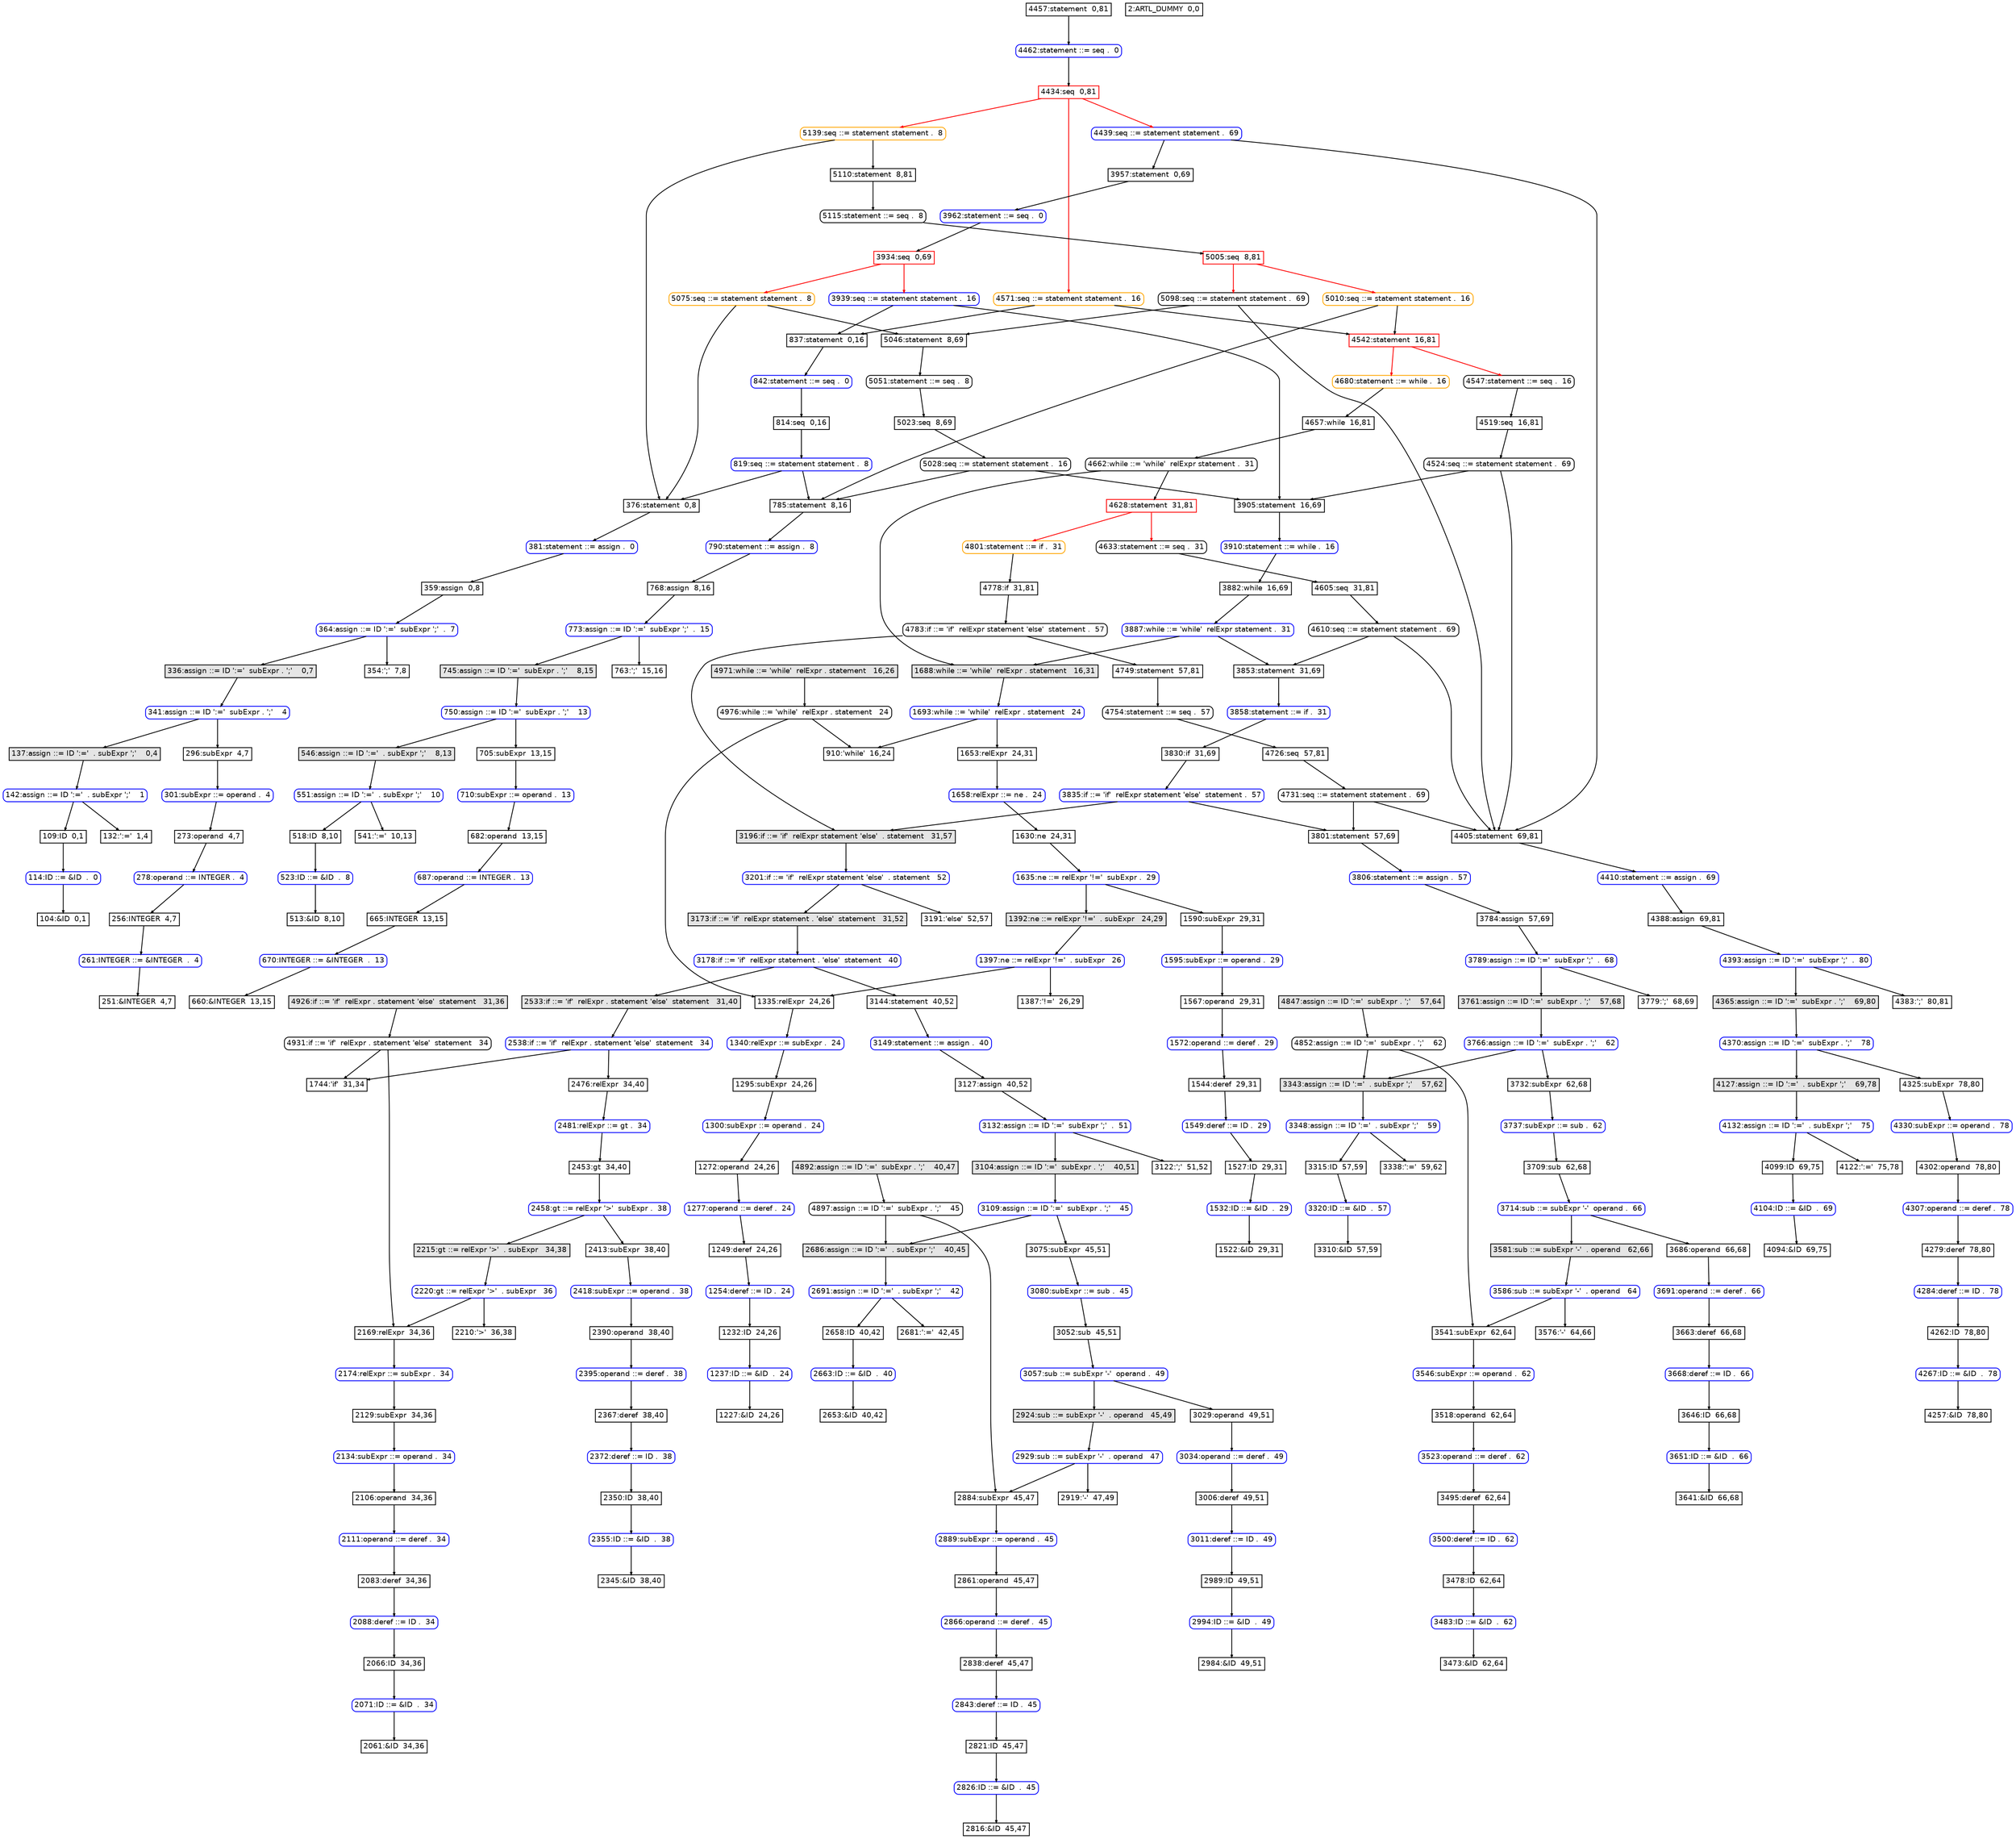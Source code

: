 digraph "Graph from GLL parser"{
graph[ordering=out]
node[fontname=Helvetica fontsize=9 shape=box height=0 width=0 margin=0.04]
edge[arrowsize=0.3]
"4457:statement  0,81"[]
"4462:statement ::= seq .  0"[style=rounded color=blue label = "4462:statement ::= seq .  0"]
"4457:statement  0,81"->"4462:statement ::= seq .  0" []
"4462:statement ::= seq .  0"->"4434:seq  0,81" []
"4434:seq  0,81"[ color=red]
"5139:seq ::= statement statement .  8"[style=rounded color=orange label = "5139:seq ::= statement statement .  8"]
"4434:seq  0,81"->"5139:seq ::= statement statement .  8" [ color=red]
"5139:seq ::= statement statement .  8"->"376:statement  0,8" []
"376:statement  0,8"[]
"381:statement ::= assign .  0"[style=rounded color=blue label = "381:statement ::= assign .  0"]
"376:statement  0,8"->"381:statement ::= assign .  0" []
"381:statement ::= assign .  0"->"359:assign  0,8" []
"359:assign  0,8"[]
"364:assign ::= ID ':='  subExpr ';'  .  7"[style=rounded color=blue label = "364:assign ::= ID ':='  subExpr ';'  .  7"]
"359:assign  0,8"->"364:assign ::= ID ':='  subExpr ';'  .  7" []
"364:assign ::= ID ':='  subExpr ';'  .  7"->"336:assign ::= ID ':='  subExpr . ';'    0,7" []
"336:assign ::= ID ':='  subExpr . ';'    0,7"[style=filled fillcolor=grey90]
"341:assign ::= ID ':='  subExpr . ';'    4"[style=rounded color=blue label = "341:assign ::= ID ':='  subExpr . ';'    4"]
"336:assign ::= ID ':='  subExpr . ';'    0,7"->"341:assign ::= ID ':='  subExpr . ';'    4" [style=filled fillcolor=grey90]
"341:assign ::= ID ':='  subExpr . ';'    4"->"137:assign ::= ID ':='  . subExpr ';'    0,4" []
"137:assign ::= ID ':='  . subExpr ';'    0,4"[style=filled fillcolor=grey90]
"142:assign ::= ID ':='  . subExpr ';'    1"[style=rounded color=blue label = "142:assign ::= ID ':='  . subExpr ';'    1"]
"137:assign ::= ID ':='  . subExpr ';'    0,4"->"142:assign ::= ID ':='  . subExpr ';'    1" [style=filled fillcolor=grey90]
"142:assign ::= ID ':='  . subExpr ';'    1"->"109:ID  0,1" []
"109:ID  0,1"[]
"114:ID ::= &ID  .  0"[style=rounded color=blue label = "114:ID ::= &ID  .  0"]
"109:ID  0,1"->"114:ID ::= &ID  .  0" []
"114:ID ::= &ID  .  0"->"104:&ID  0,1" []
"104:&ID  0,1"[]
"142:assign ::= ID ':='  . subExpr ';'    1"->"132:':='  1,4" []
"132:':='  1,4"[]
"341:assign ::= ID ':='  subExpr . ';'    4"->"296:subExpr  4,7" []
"296:subExpr  4,7"[]
"301:subExpr ::= operand .  4"[style=rounded color=blue label = "301:subExpr ::= operand .  4"]
"296:subExpr  4,7"->"301:subExpr ::= operand .  4" []
"301:subExpr ::= operand .  4"->"273:operand  4,7" []
"273:operand  4,7"[]
"278:operand ::= INTEGER .  4"[style=rounded color=blue label = "278:operand ::= INTEGER .  4"]
"273:operand  4,7"->"278:operand ::= INTEGER .  4" []
"278:operand ::= INTEGER .  4"->"256:INTEGER  4,7" []
"256:INTEGER  4,7"[]
"261:INTEGER ::= &INTEGER  .  4"[style=rounded color=blue label = "261:INTEGER ::= &INTEGER  .  4"]
"256:INTEGER  4,7"->"261:INTEGER ::= &INTEGER  .  4" []
"261:INTEGER ::= &INTEGER  .  4"->"251:&INTEGER  4,7" []
"251:&INTEGER  4,7"[]
"364:assign ::= ID ':='  subExpr ';'  .  7"->"354:';'  7,8" []
"354:';'  7,8"[]
"5139:seq ::= statement statement .  8"->"5110:statement  8,81" []
"5110:statement  8,81"[]
"5115:statement ::= seq .  8"[style=rounded label = "5115:statement ::= seq .  8"]
"5110:statement  8,81"->"5115:statement ::= seq .  8" []
"5115:statement ::= seq .  8"->"5005:seq  8,81" []
"5005:seq  8,81"[ color=red]
"5098:seq ::= statement statement .  69"[style=rounded label = "5098:seq ::= statement statement .  69"]
"5005:seq  8,81"->"5098:seq ::= statement statement .  69" [ color=red]
"5098:seq ::= statement statement .  69"->"5046:statement  8,69" []
"5046:statement  8,69"[]
"5051:statement ::= seq .  8"[style=rounded label = "5051:statement ::= seq .  8"]
"5046:statement  8,69"->"5051:statement ::= seq .  8" []
"5051:statement ::= seq .  8"->"5023:seq  8,69" []
"5023:seq  8,69"[]
"5028:seq ::= statement statement .  16"[style=rounded label = "5028:seq ::= statement statement .  16"]
"5023:seq  8,69"->"5028:seq ::= statement statement .  16" []
"5028:seq ::= statement statement .  16"->"785:statement  8,16" []
"785:statement  8,16"[]
"790:statement ::= assign .  8"[style=rounded color=blue label = "790:statement ::= assign .  8"]
"785:statement  8,16"->"790:statement ::= assign .  8" []
"790:statement ::= assign .  8"->"768:assign  8,16" []
"768:assign  8,16"[]
"773:assign ::= ID ':='  subExpr ';'  .  15"[style=rounded color=blue label = "773:assign ::= ID ':='  subExpr ';'  .  15"]
"768:assign  8,16"->"773:assign ::= ID ':='  subExpr ';'  .  15" []
"773:assign ::= ID ':='  subExpr ';'  .  15"->"745:assign ::= ID ':='  subExpr . ';'    8,15" []
"745:assign ::= ID ':='  subExpr . ';'    8,15"[style=filled fillcolor=grey90]
"750:assign ::= ID ':='  subExpr . ';'    13"[style=rounded color=blue label = "750:assign ::= ID ':='  subExpr . ';'    13"]
"745:assign ::= ID ':='  subExpr . ';'    8,15"->"750:assign ::= ID ':='  subExpr . ';'    13" [style=filled fillcolor=grey90]
"750:assign ::= ID ':='  subExpr . ';'    13"->"546:assign ::= ID ':='  . subExpr ';'    8,13" []
"546:assign ::= ID ':='  . subExpr ';'    8,13"[style=filled fillcolor=grey90]
"551:assign ::= ID ':='  . subExpr ';'    10"[style=rounded color=blue label = "551:assign ::= ID ':='  . subExpr ';'    10"]
"546:assign ::= ID ':='  . subExpr ';'    8,13"->"551:assign ::= ID ':='  . subExpr ';'    10" [style=filled fillcolor=grey90]
"551:assign ::= ID ':='  . subExpr ';'    10"->"518:ID  8,10" []
"518:ID  8,10"[]
"523:ID ::= &ID  .  8"[style=rounded color=blue label = "523:ID ::= &ID  .  8"]
"518:ID  8,10"->"523:ID ::= &ID  .  8" []
"523:ID ::= &ID  .  8"->"513:&ID  8,10" []
"513:&ID  8,10"[]
"551:assign ::= ID ':='  . subExpr ';'    10"->"541:':='  10,13" []
"541:':='  10,13"[]
"750:assign ::= ID ':='  subExpr . ';'    13"->"705:subExpr  13,15" []
"705:subExpr  13,15"[]
"710:subExpr ::= operand .  13"[style=rounded color=blue label = "710:subExpr ::= operand .  13"]
"705:subExpr  13,15"->"710:subExpr ::= operand .  13" []
"710:subExpr ::= operand .  13"->"682:operand  13,15" []
"682:operand  13,15"[]
"687:operand ::= INTEGER .  13"[style=rounded color=blue label = "687:operand ::= INTEGER .  13"]
"682:operand  13,15"->"687:operand ::= INTEGER .  13" []
"687:operand ::= INTEGER .  13"->"665:INTEGER  13,15" []
"665:INTEGER  13,15"[]
"670:INTEGER ::= &INTEGER  .  13"[style=rounded color=blue label = "670:INTEGER ::= &INTEGER  .  13"]
"665:INTEGER  13,15"->"670:INTEGER ::= &INTEGER  .  13" []
"670:INTEGER ::= &INTEGER  .  13"->"660:&INTEGER  13,15" []
"660:&INTEGER  13,15"[]
"773:assign ::= ID ':='  subExpr ';'  .  15"->"763:';'  15,16" []
"763:';'  15,16"[]
"5028:seq ::= statement statement .  16"->"3905:statement  16,69" []
"3905:statement  16,69"[]
"3910:statement ::= while .  16"[style=rounded color=blue label = "3910:statement ::= while .  16"]
"3905:statement  16,69"->"3910:statement ::= while .  16" []
"3910:statement ::= while .  16"->"3882:while  16,69" []
"3882:while  16,69"[]
"3887:while ::= 'while'  relExpr statement .  31"[style=rounded color=blue label = "3887:while ::= 'while'  relExpr statement .  31"]
"3882:while  16,69"->"3887:while ::= 'while'  relExpr statement .  31" []
"3887:while ::= 'while'  relExpr statement .  31"->"1688:while ::= 'while'  relExpr . statement   16,31" []
"1688:while ::= 'while'  relExpr . statement   16,31"[style=filled fillcolor=grey90]
"1693:while ::= 'while'  relExpr . statement   24"[style=rounded color=blue label = "1693:while ::= 'while'  relExpr . statement   24"]
"1688:while ::= 'while'  relExpr . statement   16,31"->"1693:while ::= 'while'  relExpr . statement   24" [style=filled fillcolor=grey90]
"1693:while ::= 'while'  relExpr . statement   24"->"910:'while'  16,24" []
"910:'while'  16,24"[]
"1693:while ::= 'while'  relExpr . statement   24"->"1653:relExpr  24,31" []
"1653:relExpr  24,31"[]
"1658:relExpr ::= ne .  24"[style=rounded color=blue label = "1658:relExpr ::= ne .  24"]
"1653:relExpr  24,31"->"1658:relExpr ::= ne .  24" []
"1658:relExpr ::= ne .  24"->"1630:ne  24,31" []
"1630:ne  24,31"[]
"1635:ne ::= relExpr '!='  subExpr .  29"[style=rounded color=blue label = "1635:ne ::= relExpr '!='  subExpr .  29"]
"1630:ne  24,31"->"1635:ne ::= relExpr '!='  subExpr .  29" []
"1635:ne ::= relExpr '!='  subExpr .  29"->"1392:ne ::= relExpr '!='  . subExpr   24,29" []
"1392:ne ::= relExpr '!='  . subExpr   24,29"[style=filled fillcolor=grey90]
"1397:ne ::= relExpr '!='  . subExpr   26"[style=rounded color=blue label = "1397:ne ::= relExpr '!='  . subExpr   26"]
"1392:ne ::= relExpr '!='  . subExpr   24,29"->"1397:ne ::= relExpr '!='  . subExpr   26" [style=filled fillcolor=grey90]
"1397:ne ::= relExpr '!='  . subExpr   26"->"1335:relExpr  24,26" []
"1335:relExpr  24,26"[]
"1340:relExpr ::= subExpr .  24"[style=rounded color=blue label = "1340:relExpr ::= subExpr .  24"]
"1335:relExpr  24,26"->"1340:relExpr ::= subExpr .  24" []
"1340:relExpr ::= subExpr .  24"->"1295:subExpr  24,26" []
"1295:subExpr  24,26"[]
"1300:subExpr ::= operand .  24"[style=rounded color=blue label = "1300:subExpr ::= operand .  24"]
"1295:subExpr  24,26"->"1300:subExpr ::= operand .  24" []
"1300:subExpr ::= operand .  24"->"1272:operand  24,26" []
"1272:operand  24,26"[]
"1277:operand ::= deref .  24"[style=rounded color=blue label = "1277:operand ::= deref .  24"]
"1272:operand  24,26"->"1277:operand ::= deref .  24" []
"1277:operand ::= deref .  24"->"1249:deref  24,26" []
"1249:deref  24,26"[]
"1254:deref ::= ID .  24"[style=rounded color=blue label = "1254:deref ::= ID .  24"]
"1249:deref  24,26"->"1254:deref ::= ID .  24" []
"1254:deref ::= ID .  24"->"1232:ID  24,26" []
"1232:ID  24,26"[]
"1237:ID ::= &ID  .  24"[style=rounded color=blue label = "1237:ID ::= &ID  .  24"]
"1232:ID  24,26"->"1237:ID ::= &ID  .  24" []
"1237:ID ::= &ID  .  24"->"1227:&ID  24,26" []
"1227:&ID  24,26"[]
"1397:ne ::= relExpr '!='  . subExpr   26"->"1387:'!='  26,29" []
"1387:'!='  26,29"[]
"1635:ne ::= relExpr '!='  subExpr .  29"->"1590:subExpr  29,31" []
"1590:subExpr  29,31"[]
"1595:subExpr ::= operand .  29"[style=rounded color=blue label = "1595:subExpr ::= operand .  29"]
"1590:subExpr  29,31"->"1595:subExpr ::= operand .  29" []
"1595:subExpr ::= operand .  29"->"1567:operand  29,31" []
"1567:operand  29,31"[]
"1572:operand ::= deref .  29"[style=rounded color=blue label = "1572:operand ::= deref .  29"]
"1567:operand  29,31"->"1572:operand ::= deref .  29" []
"1572:operand ::= deref .  29"->"1544:deref  29,31" []
"1544:deref  29,31"[]
"1549:deref ::= ID .  29"[style=rounded color=blue label = "1549:deref ::= ID .  29"]
"1544:deref  29,31"->"1549:deref ::= ID .  29" []
"1549:deref ::= ID .  29"->"1527:ID  29,31" []
"1527:ID  29,31"[]
"1532:ID ::= &ID  .  29"[style=rounded color=blue label = "1532:ID ::= &ID  .  29"]
"1527:ID  29,31"->"1532:ID ::= &ID  .  29" []
"1532:ID ::= &ID  .  29"->"1522:&ID  29,31" []
"1522:&ID  29,31"[]
"3887:while ::= 'while'  relExpr statement .  31"->"3853:statement  31,69" []
"3853:statement  31,69"[]
"3858:statement ::= if .  31"[style=rounded color=blue label = "3858:statement ::= if .  31"]
"3853:statement  31,69"->"3858:statement ::= if .  31" []
"3858:statement ::= if .  31"->"3830:if  31,69" []
"3830:if  31,69"[]
"3835:if ::= 'if'  relExpr statement 'else'  statement .  57"[style=rounded color=blue label = "3835:if ::= 'if'  relExpr statement 'else'  statement .  57"]
"3830:if  31,69"->"3835:if ::= 'if'  relExpr statement 'else'  statement .  57" []
"3835:if ::= 'if'  relExpr statement 'else'  statement .  57"->"3196:if ::= 'if'  relExpr statement 'else'  . statement   31,57" []
"3196:if ::= 'if'  relExpr statement 'else'  . statement   31,57"[style=filled fillcolor=grey90]
"3201:if ::= 'if'  relExpr statement 'else'  . statement   52"[style=rounded color=blue label = "3201:if ::= 'if'  relExpr statement 'else'  . statement   52"]
"3196:if ::= 'if'  relExpr statement 'else'  . statement   31,57"->"3201:if ::= 'if'  relExpr statement 'else'  . statement   52" [style=filled fillcolor=grey90]
"3201:if ::= 'if'  relExpr statement 'else'  . statement   52"->"3173:if ::= 'if'  relExpr statement . 'else'  statement   31,52" []
"3173:if ::= 'if'  relExpr statement . 'else'  statement   31,52"[style=filled fillcolor=grey90]
"3178:if ::= 'if'  relExpr statement . 'else'  statement   40"[style=rounded color=blue label = "3178:if ::= 'if'  relExpr statement . 'else'  statement   40"]
"3173:if ::= 'if'  relExpr statement . 'else'  statement   31,52"->"3178:if ::= 'if'  relExpr statement . 'else'  statement   40" [style=filled fillcolor=grey90]
"3178:if ::= 'if'  relExpr statement . 'else'  statement   40"->"2533:if ::= 'if'  relExpr . statement 'else'  statement   31,40" []
"2533:if ::= 'if'  relExpr . statement 'else'  statement   31,40"[style=filled fillcolor=grey90]
"2538:if ::= 'if'  relExpr . statement 'else'  statement   34"[style=rounded color=blue label = "2538:if ::= 'if'  relExpr . statement 'else'  statement   34"]
"2533:if ::= 'if'  relExpr . statement 'else'  statement   31,40"->"2538:if ::= 'if'  relExpr . statement 'else'  statement   34" [style=filled fillcolor=grey90]
"2538:if ::= 'if'  relExpr . statement 'else'  statement   34"->"1744:'if'  31,34" []
"1744:'if'  31,34"[]
"2538:if ::= 'if'  relExpr . statement 'else'  statement   34"->"2476:relExpr  34,40" []
"2476:relExpr  34,40"[]
"2481:relExpr ::= gt .  34"[style=rounded color=blue label = "2481:relExpr ::= gt .  34"]
"2476:relExpr  34,40"->"2481:relExpr ::= gt .  34" []
"2481:relExpr ::= gt .  34"->"2453:gt  34,40" []
"2453:gt  34,40"[]
"2458:gt ::= relExpr '>'  subExpr .  38"[style=rounded color=blue label = "2458:gt ::= relExpr '>'  subExpr .  38"]
"2453:gt  34,40"->"2458:gt ::= relExpr '>'  subExpr .  38" []
"2458:gt ::= relExpr '>'  subExpr .  38"->"2215:gt ::= relExpr '>'  . subExpr   34,38" []
"2215:gt ::= relExpr '>'  . subExpr   34,38"[style=filled fillcolor=grey90]
"2220:gt ::= relExpr '>'  . subExpr   36"[style=rounded color=blue label = "2220:gt ::= relExpr '>'  . subExpr   36"]
"2215:gt ::= relExpr '>'  . subExpr   34,38"->"2220:gt ::= relExpr '>'  . subExpr   36" [style=filled fillcolor=grey90]
"2220:gt ::= relExpr '>'  . subExpr   36"->"2169:relExpr  34,36" []
"2169:relExpr  34,36"[]
"2174:relExpr ::= subExpr .  34"[style=rounded color=blue label = "2174:relExpr ::= subExpr .  34"]
"2169:relExpr  34,36"->"2174:relExpr ::= subExpr .  34" []
"2174:relExpr ::= subExpr .  34"->"2129:subExpr  34,36" []
"2129:subExpr  34,36"[]
"2134:subExpr ::= operand .  34"[style=rounded color=blue label = "2134:subExpr ::= operand .  34"]
"2129:subExpr  34,36"->"2134:subExpr ::= operand .  34" []
"2134:subExpr ::= operand .  34"->"2106:operand  34,36" []
"2106:operand  34,36"[]
"2111:operand ::= deref .  34"[style=rounded color=blue label = "2111:operand ::= deref .  34"]
"2106:operand  34,36"->"2111:operand ::= deref .  34" []
"2111:operand ::= deref .  34"->"2083:deref  34,36" []
"2083:deref  34,36"[]
"2088:deref ::= ID .  34"[style=rounded color=blue label = "2088:deref ::= ID .  34"]
"2083:deref  34,36"->"2088:deref ::= ID .  34" []
"2088:deref ::= ID .  34"->"2066:ID  34,36" []
"2066:ID  34,36"[]
"2071:ID ::= &ID  .  34"[style=rounded color=blue label = "2071:ID ::= &ID  .  34"]
"2066:ID  34,36"->"2071:ID ::= &ID  .  34" []
"2071:ID ::= &ID  .  34"->"2061:&ID  34,36" []
"2061:&ID  34,36"[]
"2220:gt ::= relExpr '>'  . subExpr   36"->"2210:'>'  36,38" []
"2210:'>'  36,38"[]
"2458:gt ::= relExpr '>'  subExpr .  38"->"2413:subExpr  38,40" []
"2413:subExpr  38,40"[]
"2418:subExpr ::= operand .  38"[style=rounded color=blue label = "2418:subExpr ::= operand .  38"]
"2413:subExpr  38,40"->"2418:subExpr ::= operand .  38" []
"2418:subExpr ::= operand .  38"->"2390:operand  38,40" []
"2390:operand  38,40"[]
"2395:operand ::= deref .  38"[style=rounded color=blue label = "2395:operand ::= deref .  38"]
"2390:operand  38,40"->"2395:operand ::= deref .  38" []
"2395:operand ::= deref .  38"->"2367:deref  38,40" []
"2367:deref  38,40"[]
"2372:deref ::= ID .  38"[style=rounded color=blue label = "2372:deref ::= ID .  38"]
"2367:deref  38,40"->"2372:deref ::= ID .  38" []
"2372:deref ::= ID .  38"->"2350:ID  38,40" []
"2350:ID  38,40"[]
"2355:ID ::= &ID  .  38"[style=rounded color=blue label = "2355:ID ::= &ID  .  38"]
"2350:ID  38,40"->"2355:ID ::= &ID  .  38" []
"2355:ID ::= &ID  .  38"->"2345:&ID  38,40" []
"2345:&ID  38,40"[]
"3178:if ::= 'if'  relExpr statement . 'else'  statement   40"->"3144:statement  40,52" []
"3144:statement  40,52"[]
"3149:statement ::= assign .  40"[style=rounded color=blue label = "3149:statement ::= assign .  40"]
"3144:statement  40,52"->"3149:statement ::= assign .  40" []
"3149:statement ::= assign .  40"->"3127:assign  40,52" []
"3127:assign  40,52"[]
"3132:assign ::= ID ':='  subExpr ';'  .  51"[style=rounded color=blue label = "3132:assign ::= ID ':='  subExpr ';'  .  51"]
"3127:assign  40,52"->"3132:assign ::= ID ':='  subExpr ';'  .  51" []
"3132:assign ::= ID ':='  subExpr ';'  .  51"->"3104:assign ::= ID ':='  subExpr . ';'    40,51" []
"3104:assign ::= ID ':='  subExpr . ';'    40,51"[style=filled fillcolor=grey90]
"3109:assign ::= ID ':='  subExpr . ';'    45"[style=rounded color=blue label = "3109:assign ::= ID ':='  subExpr . ';'    45"]
"3104:assign ::= ID ':='  subExpr . ';'    40,51"->"3109:assign ::= ID ':='  subExpr . ';'    45" [style=filled fillcolor=grey90]
"3109:assign ::= ID ':='  subExpr . ';'    45"->"2686:assign ::= ID ':='  . subExpr ';'    40,45" []
"2686:assign ::= ID ':='  . subExpr ';'    40,45"[style=filled fillcolor=grey90]
"2691:assign ::= ID ':='  . subExpr ';'    42"[style=rounded color=blue label = "2691:assign ::= ID ':='  . subExpr ';'    42"]
"2686:assign ::= ID ':='  . subExpr ';'    40,45"->"2691:assign ::= ID ':='  . subExpr ';'    42" [style=filled fillcolor=grey90]
"2691:assign ::= ID ':='  . subExpr ';'    42"->"2658:ID  40,42" []
"2658:ID  40,42"[]
"2663:ID ::= &ID  .  40"[style=rounded color=blue label = "2663:ID ::= &ID  .  40"]
"2658:ID  40,42"->"2663:ID ::= &ID  .  40" []
"2663:ID ::= &ID  .  40"->"2653:&ID  40,42" []
"2653:&ID  40,42"[]
"2691:assign ::= ID ':='  . subExpr ';'    42"->"2681:':='  42,45" []
"2681:':='  42,45"[]
"3109:assign ::= ID ':='  subExpr . ';'    45"->"3075:subExpr  45,51" []
"3075:subExpr  45,51"[]
"3080:subExpr ::= sub .  45"[style=rounded color=blue label = "3080:subExpr ::= sub .  45"]
"3075:subExpr  45,51"->"3080:subExpr ::= sub .  45" []
"3080:subExpr ::= sub .  45"->"3052:sub  45,51" []
"3052:sub  45,51"[]
"3057:sub ::= subExpr '-'  operand .  49"[style=rounded color=blue label = "3057:sub ::= subExpr '-'  operand .  49"]
"3052:sub  45,51"->"3057:sub ::= subExpr '-'  operand .  49" []
"3057:sub ::= subExpr '-'  operand .  49"->"2924:sub ::= subExpr '-'  . operand   45,49" []
"2924:sub ::= subExpr '-'  . operand   45,49"[style=filled fillcolor=grey90]
"2929:sub ::= subExpr '-'  . operand   47"[style=rounded color=blue label = "2929:sub ::= subExpr '-'  . operand   47"]
"2924:sub ::= subExpr '-'  . operand   45,49"->"2929:sub ::= subExpr '-'  . operand   47" [style=filled fillcolor=grey90]
"2929:sub ::= subExpr '-'  . operand   47"->"2884:subExpr  45,47" []
"2884:subExpr  45,47"[]
"2889:subExpr ::= operand .  45"[style=rounded color=blue label = "2889:subExpr ::= operand .  45"]
"2884:subExpr  45,47"->"2889:subExpr ::= operand .  45" []
"2889:subExpr ::= operand .  45"->"2861:operand  45,47" []
"2861:operand  45,47"[]
"2866:operand ::= deref .  45"[style=rounded color=blue label = "2866:operand ::= deref .  45"]
"2861:operand  45,47"->"2866:operand ::= deref .  45" []
"2866:operand ::= deref .  45"->"2838:deref  45,47" []
"2838:deref  45,47"[]
"2843:deref ::= ID .  45"[style=rounded color=blue label = "2843:deref ::= ID .  45"]
"2838:deref  45,47"->"2843:deref ::= ID .  45" []
"2843:deref ::= ID .  45"->"2821:ID  45,47" []
"2821:ID  45,47"[]
"2826:ID ::= &ID  .  45"[style=rounded color=blue label = "2826:ID ::= &ID  .  45"]
"2821:ID  45,47"->"2826:ID ::= &ID  .  45" []
"2826:ID ::= &ID  .  45"->"2816:&ID  45,47" []
"2816:&ID  45,47"[]
"2929:sub ::= subExpr '-'  . operand   47"->"2919:'-'  47,49" []
"2919:'-'  47,49"[]
"3057:sub ::= subExpr '-'  operand .  49"->"3029:operand  49,51" []
"3029:operand  49,51"[]
"3034:operand ::= deref .  49"[style=rounded color=blue label = "3034:operand ::= deref .  49"]
"3029:operand  49,51"->"3034:operand ::= deref .  49" []
"3034:operand ::= deref .  49"->"3006:deref  49,51" []
"3006:deref  49,51"[]
"3011:deref ::= ID .  49"[style=rounded color=blue label = "3011:deref ::= ID .  49"]
"3006:deref  49,51"->"3011:deref ::= ID .  49" []
"3011:deref ::= ID .  49"->"2989:ID  49,51" []
"2989:ID  49,51"[]
"2994:ID ::= &ID  .  49"[style=rounded color=blue label = "2994:ID ::= &ID  .  49"]
"2989:ID  49,51"->"2994:ID ::= &ID  .  49" []
"2994:ID ::= &ID  .  49"->"2984:&ID  49,51" []
"2984:&ID  49,51"[]
"3132:assign ::= ID ':='  subExpr ';'  .  51"->"3122:';'  51,52" []
"3122:';'  51,52"[]
"3201:if ::= 'if'  relExpr statement 'else'  . statement   52"->"3191:'else'  52,57" []
"3191:'else'  52,57"[]
"3835:if ::= 'if'  relExpr statement 'else'  statement .  57"->"3801:statement  57,69" []
"3801:statement  57,69"[]
"3806:statement ::= assign .  57"[style=rounded color=blue label = "3806:statement ::= assign .  57"]
"3801:statement  57,69"->"3806:statement ::= assign .  57" []
"3806:statement ::= assign .  57"->"3784:assign  57,69" []
"3784:assign  57,69"[]
"3789:assign ::= ID ':='  subExpr ';'  .  68"[style=rounded color=blue label = "3789:assign ::= ID ':='  subExpr ';'  .  68"]
"3784:assign  57,69"->"3789:assign ::= ID ':='  subExpr ';'  .  68" []
"3789:assign ::= ID ':='  subExpr ';'  .  68"->"3761:assign ::= ID ':='  subExpr . ';'    57,68" []
"3761:assign ::= ID ':='  subExpr . ';'    57,68"[style=filled fillcolor=grey90]
"3766:assign ::= ID ':='  subExpr . ';'    62"[style=rounded color=blue label = "3766:assign ::= ID ':='  subExpr . ';'    62"]
"3761:assign ::= ID ':='  subExpr . ';'    57,68"->"3766:assign ::= ID ':='  subExpr . ';'    62" [style=filled fillcolor=grey90]
"3766:assign ::= ID ':='  subExpr . ';'    62"->"3343:assign ::= ID ':='  . subExpr ';'    57,62" []
"3343:assign ::= ID ':='  . subExpr ';'    57,62"[style=filled fillcolor=grey90]
"3348:assign ::= ID ':='  . subExpr ';'    59"[style=rounded color=blue label = "3348:assign ::= ID ':='  . subExpr ';'    59"]
"3343:assign ::= ID ':='  . subExpr ';'    57,62"->"3348:assign ::= ID ':='  . subExpr ';'    59" [style=filled fillcolor=grey90]
"3348:assign ::= ID ':='  . subExpr ';'    59"->"3315:ID  57,59" []
"3315:ID  57,59"[]
"3320:ID ::= &ID  .  57"[style=rounded color=blue label = "3320:ID ::= &ID  .  57"]
"3315:ID  57,59"->"3320:ID ::= &ID  .  57" []
"3320:ID ::= &ID  .  57"->"3310:&ID  57,59" []
"3310:&ID  57,59"[]
"3348:assign ::= ID ':='  . subExpr ';'    59"->"3338:':='  59,62" []
"3338:':='  59,62"[]
"3766:assign ::= ID ':='  subExpr . ';'    62"->"3732:subExpr  62,68" []
"3732:subExpr  62,68"[]
"3737:subExpr ::= sub .  62"[style=rounded color=blue label = "3737:subExpr ::= sub .  62"]
"3732:subExpr  62,68"->"3737:subExpr ::= sub .  62" []
"3737:subExpr ::= sub .  62"->"3709:sub  62,68" []
"3709:sub  62,68"[]
"3714:sub ::= subExpr '-'  operand .  66"[style=rounded color=blue label = "3714:sub ::= subExpr '-'  operand .  66"]
"3709:sub  62,68"->"3714:sub ::= subExpr '-'  operand .  66" []
"3714:sub ::= subExpr '-'  operand .  66"->"3581:sub ::= subExpr '-'  . operand   62,66" []
"3581:sub ::= subExpr '-'  . operand   62,66"[style=filled fillcolor=grey90]
"3586:sub ::= subExpr '-'  . operand   64"[style=rounded color=blue label = "3586:sub ::= subExpr '-'  . operand   64"]
"3581:sub ::= subExpr '-'  . operand   62,66"->"3586:sub ::= subExpr '-'  . operand   64" [style=filled fillcolor=grey90]
"3586:sub ::= subExpr '-'  . operand   64"->"3541:subExpr  62,64" []
"3541:subExpr  62,64"[]
"3546:subExpr ::= operand .  62"[style=rounded color=blue label = "3546:subExpr ::= operand .  62"]
"3541:subExpr  62,64"->"3546:subExpr ::= operand .  62" []
"3546:subExpr ::= operand .  62"->"3518:operand  62,64" []
"3518:operand  62,64"[]
"3523:operand ::= deref .  62"[style=rounded color=blue label = "3523:operand ::= deref .  62"]
"3518:operand  62,64"->"3523:operand ::= deref .  62" []
"3523:operand ::= deref .  62"->"3495:deref  62,64" []
"3495:deref  62,64"[]
"3500:deref ::= ID .  62"[style=rounded color=blue label = "3500:deref ::= ID .  62"]
"3495:deref  62,64"->"3500:deref ::= ID .  62" []
"3500:deref ::= ID .  62"->"3478:ID  62,64" []
"3478:ID  62,64"[]
"3483:ID ::= &ID  .  62"[style=rounded color=blue label = "3483:ID ::= &ID  .  62"]
"3478:ID  62,64"->"3483:ID ::= &ID  .  62" []
"3483:ID ::= &ID  .  62"->"3473:&ID  62,64" []
"3473:&ID  62,64"[]
"3586:sub ::= subExpr '-'  . operand   64"->"3576:'-'  64,66" []
"3576:'-'  64,66"[]
"3714:sub ::= subExpr '-'  operand .  66"->"3686:operand  66,68" []
"3686:operand  66,68"[]
"3691:operand ::= deref .  66"[style=rounded color=blue label = "3691:operand ::= deref .  66"]
"3686:operand  66,68"->"3691:operand ::= deref .  66" []
"3691:operand ::= deref .  66"->"3663:deref  66,68" []
"3663:deref  66,68"[]
"3668:deref ::= ID .  66"[style=rounded color=blue label = "3668:deref ::= ID .  66"]
"3663:deref  66,68"->"3668:deref ::= ID .  66" []
"3668:deref ::= ID .  66"->"3646:ID  66,68" []
"3646:ID  66,68"[]
"3651:ID ::= &ID  .  66"[style=rounded color=blue label = "3651:ID ::= &ID  .  66"]
"3646:ID  66,68"->"3651:ID ::= &ID  .  66" []
"3651:ID ::= &ID  .  66"->"3641:&ID  66,68" []
"3641:&ID  66,68"[]
"3789:assign ::= ID ':='  subExpr ';'  .  68"->"3779:';'  68,69" []
"3779:';'  68,69"[]
"5098:seq ::= statement statement .  69"->"4405:statement  69,81" []
"4405:statement  69,81"[]
"4410:statement ::= assign .  69"[style=rounded color=blue label = "4410:statement ::= assign .  69"]
"4405:statement  69,81"->"4410:statement ::= assign .  69" []
"4410:statement ::= assign .  69"->"4388:assign  69,81" []
"4388:assign  69,81"[]
"4393:assign ::= ID ':='  subExpr ';'  .  80"[style=rounded color=blue label = "4393:assign ::= ID ':='  subExpr ';'  .  80"]
"4388:assign  69,81"->"4393:assign ::= ID ':='  subExpr ';'  .  80" []
"4393:assign ::= ID ':='  subExpr ';'  .  80"->"4365:assign ::= ID ':='  subExpr . ';'    69,80" []
"4365:assign ::= ID ':='  subExpr . ';'    69,80"[style=filled fillcolor=grey90]
"4370:assign ::= ID ':='  subExpr . ';'    78"[style=rounded color=blue label = "4370:assign ::= ID ':='  subExpr . ';'    78"]
"4365:assign ::= ID ':='  subExpr . ';'    69,80"->"4370:assign ::= ID ':='  subExpr . ';'    78" [style=filled fillcolor=grey90]
"4370:assign ::= ID ':='  subExpr . ';'    78"->"4127:assign ::= ID ':='  . subExpr ';'    69,78" []
"4127:assign ::= ID ':='  . subExpr ';'    69,78"[style=filled fillcolor=grey90]
"4132:assign ::= ID ':='  . subExpr ';'    75"[style=rounded color=blue label = "4132:assign ::= ID ':='  . subExpr ';'    75"]
"4127:assign ::= ID ':='  . subExpr ';'    69,78"->"4132:assign ::= ID ':='  . subExpr ';'    75" [style=filled fillcolor=grey90]
"4132:assign ::= ID ':='  . subExpr ';'    75"->"4099:ID  69,75" []
"4099:ID  69,75"[]
"4104:ID ::= &ID  .  69"[style=rounded color=blue label = "4104:ID ::= &ID  .  69"]
"4099:ID  69,75"->"4104:ID ::= &ID  .  69" []
"4104:ID ::= &ID  .  69"->"4094:&ID  69,75" []
"4094:&ID  69,75"[]
"4132:assign ::= ID ':='  . subExpr ';'    75"->"4122:':='  75,78" []
"4122:':='  75,78"[]
"4370:assign ::= ID ':='  subExpr . ';'    78"->"4325:subExpr  78,80" []
"4325:subExpr  78,80"[]
"4330:subExpr ::= operand .  78"[style=rounded color=blue label = "4330:subExpr ::= operand .  78"]
"4325:subExpr  78,80"->"4330:subExpr ::= operand .  78" []
"4330:subExpr ::= operand .  78"->"4302:operand  78,80" []
"4302:operand  78,80"[]
"4307:operand ::= deref .  78"[style=rounded color=blue label = "4307:operand ::= deref .  78"]
"4302:operand  78,80"->"4307:operand ::= deref .  78" []
"4307:operand ::= deref .  78"->"4279:deref  78,80" []
"4279:deref  78,80"[]
"4284:deref ::= ID .  78"[style=rounded color=blue label = "4284:deref ::= ID .  78"]
"4279:deref  78,80"->"4284:deref ::= ID .  78" []
"4284:deref ::= ID .  78"->"4262:ID  78,80" []
"4262:ID  78,80"[]
"4267:ID ::= &ID  .  78"[style=rounded color=blue label = "4267:ID ::= &ID  .  78"]
"4262:ID  78,80"->"4267:ID ::= &ID  .  78" []
"4267:ID ::= &ID  .  78"->"4257:&ID  78,80" []
"4257:&ID  78,80"[]
"4393:assign ::= ID ':='  subExpr ';'  .  80"->"4383:';'  80,81" []
"4383:';'  80,81"[]
"5010:seq ::= statement statement .  16"[style=rounded color=orange label = "5010:seq ::= statement statement .  16"]
"5005:seq  8,81"->"5010:seq ::= statement statement .  16" [ color=red]
"5010:seq ::= statement statement .  16"->"785:statement  8,16" []
"5010:seq ::= statement statement .  16"->"4542:statement  16,81" []
"4542:statement  16,81"[ color=red]
"4680:statement ::= while .  16"[style=rounded color=orange label = "4680:statement ::= while .  16"]
"4542:statement  16,81"->"4680:statement ::= while .  16" [ color=red]
"4680:statement ::= while .  16"->"4657:while  16,81" []
"4657:while  16,81"[]
"4662:while ::= 'while'  relExpr statement .  31"[style=rounded label = "4662:while ::= 'while'  relExpr statement .  31"]
"4657:while  16,81"->"4662:while ::= 'while'  relExpr statement .  31" []
"4662:while ::= 'while'  relExpr statement .  31"->"1688:while ::= 'while'  relExpr . statement   16,31" []
"4662:while ::= 'while'  relExpr statement .  31"->"4628:statement  31,81" []
"4628:statement  31,81"[ color=red]
"4801:statement ::= if .  31"[style=rounded color=orange label = "4801:statement ::= if .  31"]
"4628:statement  31,81"->"4801:statement ::= if .  31" [ color=red]
"4801:statement ::= if .  31"->"4778:if  31,81" []
"4778:if  31,81"[]
"4783:if ::= 'if'  relExpr statement 'else'  statement .  57"[style=rounded label = "4783:if ::= 'if'  relExpr statement 'else'  statement .  57"]
"4778:if  31,81"->"4783:if ::= 'if'  relExpr statement 'else'  statement .  57" []
"4783:if ::= 'if'  relExpr statement 'else'  statement .  57"->"3196:if ::= 'if'  relExpr statement 'else'  . statement   31,57" []
"4783:if ::= 'if'  relExpr statement 'else'  statement .  57"->"4749:statement  57,81" []
"4749:statement  57,81"[]
"4754:statement ::= seq .  57"[style=rounded label = "4754:statement ::= seq .  57"]
"4749:statement  57,81"->"4754:statement ::= seq .  57" []
"4754:statement ::= seq .  57"->"4726:seq  57,81" []
"4726:seq  57,81"[]
"4731:seq ::= statement statement .  69"[style=rounded label = "4731:seq ::= statement statement .  69"]
"4726:seq  57,81"->"4731:seq ::= statement statement .  69" []
"4731:seq ::= statement statement .  69"->"3801:statement  57,69" []
"4731:seq ::= statement statement .  69"->"4405:statement  69,81" []
"4633:statement ::= seq .  31"[style=rounded label = "4633:statement ::= seq .  31"]
"4628:statement  31,81"->"4633:statement ::= seq .  31" [ color=red]
"4633:statement ::= seq .  31"->"4605:seq  31,81" []
"4605:seq  31,81"[]
"4610:seq ::= statement statement .  69"[style=rounded label = "4610:seq ::= statement statement .  69"]
"4605:seq  31,81"->"4610:seq ::= statement statement .  69" []
"4610:seq ::= statement statement .  69"->"3853:statement  31,69" []
"4610:seq ::= statement statement .  69"->"4405:statement  69,81" []
"4547:statement ::= seq .  16"[style=rounded label = "4547:statement ::= seq .  16"]
"4542:statement  16,81"->"4547:statement ::= seq .  16" [ color=red]
"4547:statement ::= seq .  16"->"4519:seq  16,81" []
"4519:seq  16,81"[]
"4524:seq ::= statement statement .  69"[style=rounded label = "4524:seq ::= statement statement .  69"]
"4519:seq  16,81"->"4524:seq ::= statement statement .  69" []
"4524:seq ::= statement statement .  69"->"3905:statement  16,69" []
"4524:seq ::= statement statement .  69"->"4405:statement  69,81" []
"4571:seq ::= statement statement .  16"[style=rounded color=orange label = "4571:seq ::= statement statement .  16"]
"4434:seq  0,81"->"4571:seq ::= statement statement .  16" [ color=red]
"4571:seq ::= statement statement .  16"->"837:statement  0,16" []
"837:statement  0,16"[]
"842:statement ::= seq .  0"[style=rounded color=blue label = "842:statement ::= seq .  0"]
"837:statement  0,16"->"842:statement ::= seq .  0" []
"842:statement ::= seq .  0"->"814:seq  0,16" []
"814:seq  0,16"[]
"819:seq ::= statement statement .  8"[style=rounded color=blue label = "819:seq ::= statement statement .  8"]
"814:seq  0,16"->"819:seq ::= statement statement .  8" []
"819:seq ::= statement statement .  8"->"376:statement  0,8" []
"819:seq ::= statement statement .  8"->"785:statement  8,16" []
"4571:seq ::= statement statement .  16"->"4542:statement  16,81" []
"4439:seq ::= statement statement .  69"[style=rounded color=blue label = "4439:seq ::= statement statement .  69"]
"4434:seq  0,81"->"4439:seq ::= statement statement .  69" [ color=red]
"4439:seq ::= statement statement .  69"->"3957:statement  0,69" []
"3957:statement  0,69"[]
"3962:statement ::= seq .  0"[style=rounded color=blue label = "3962:statement ::= seq .  0"]
"3957:statement  0,69"->"3962:statement ::= seq .  0" []
"3962:statement ::= seq .  0"->"3934:seq  0,69" []
"3934:seq  0,69"[ color=red]
"5075:seq ::= statement statement .  8"[style=rounded color=orange label = "5075:seq ::= statement statement .  8"]
"3934:seq  0,69"->"5075:seq ::= statement statement .  8" [ color=red]
"5075:seq ::= statement statement .  8"->"376:statement  0,8" []
"5075:seq ::= statement statement .  8"->"5046:statement  8,69" []
"3939:seq ::= statement statement .  16"[style=rounded color=blue label = "3939:seq ::= statement statement .  16"]
"3934:seq  0,69"->"3939:seq ::= statement statement .  16" [ color=red]
"3939:seq ::= statement statement .  16"->"837:statement  0,16" []
"3939:seq ::= statement statement .  16"->"3905:statement  16,69" []
"4439:seq ::= statement statement .  69"->"4405:statement  69,81" []
"2:ARTL_DUMMY  0,0"[]
"4971:while ::= 'while'  relExpr . statement   16,26"[style=filled fillcolor=grey90]
"4976:while ::= 'while'  relExpr . statement   24"[style=rounded label = "4976:while ::= 'while'  relExpr . statement   24"]
"4971:while ::= 'while'  relExpr . statement   16,26"->"4976:while ::= 'while'  relExpr . statement   24" [style=filled fillcolor=grey90]
"4976:while ::= 'while'  relExpr . statement   24"->"910:'while'  16,24" []
"4976:while ::= 'while'  relExpr . statement   24"->"1335:relExpr  24,26" []
"4926:if ::= 'if'  relExpr . statement 'else'  statement   31,36"[style=filled fillcolor=grey90]
"4931:if ::= 'if'  relExpr . statement 'else'  statement   34"[style=rounded label = "4931:if ::= 'if'  relExpr . statement 'else'  statement   34"]
"4926:if ::= 'if'  relExpr . statement 'else'  statement   31,36"->"4931:if ::= 'if'  relExpr . statement 'else'  statement   34" [style=filled fillcolor=grey90]
"4931:if ::= 'if'  relExpr . statement 'else'  statement   34"->"1744:'if'  31,34" []
"4931:if ::= 'if'  relExpr . statement 'else'  statement   34"->"2169:relExpr  34,36" []
"4892:assign ::= ID ':='  subExpr . ';'    40,47"[style=filled fillcolor=grey90]
"4897:assign ::= ID ':='  subExpr . ';'    45"[style=rounded label = "4897:assign ::= ID ':='  subExpr . ';'    45"]
"4892:assign ::= ID ':='  subExpr . ';'    40,47"->"4897:assign ::= ID ':='  subExpr . ';'    45" [style=filled fillcolor=grey90]
"4897:assign ::= ID ':='  subExpr . ';'    45"->"2686:assign ::= ID ':='  . subExpr ';'    40,45" []
"4897:assign ::= ID ':='  subExpr . ';'    45"->"2884:subExpr  45,47" []
"4847:assign ::= ID ':='  subExpr . ';'    57,64"[style=filled fillcolor=grey90]
"4852:assign ::= ID ':='  subExpr . ';'    62"[style=rounded label = "4852:assign ::= ID ':='  subExpr . ';'    62"]
"4847:assign ::= ID ':='  subExpr . ';'    57,64"->"4852:assign ::= ID ':='  subExpr . ';'    62" [style=filled fillcolor=grey90]
"4852:assign ::= ID ':='  subExpr . ';'    62"->"3343:assign ::= ID ':='  . subExpr ';'    57,62" []
"4852:assign ::= ID ':='  subExpr . ';'    62"->"3541:subExpr  62,64" []
}
